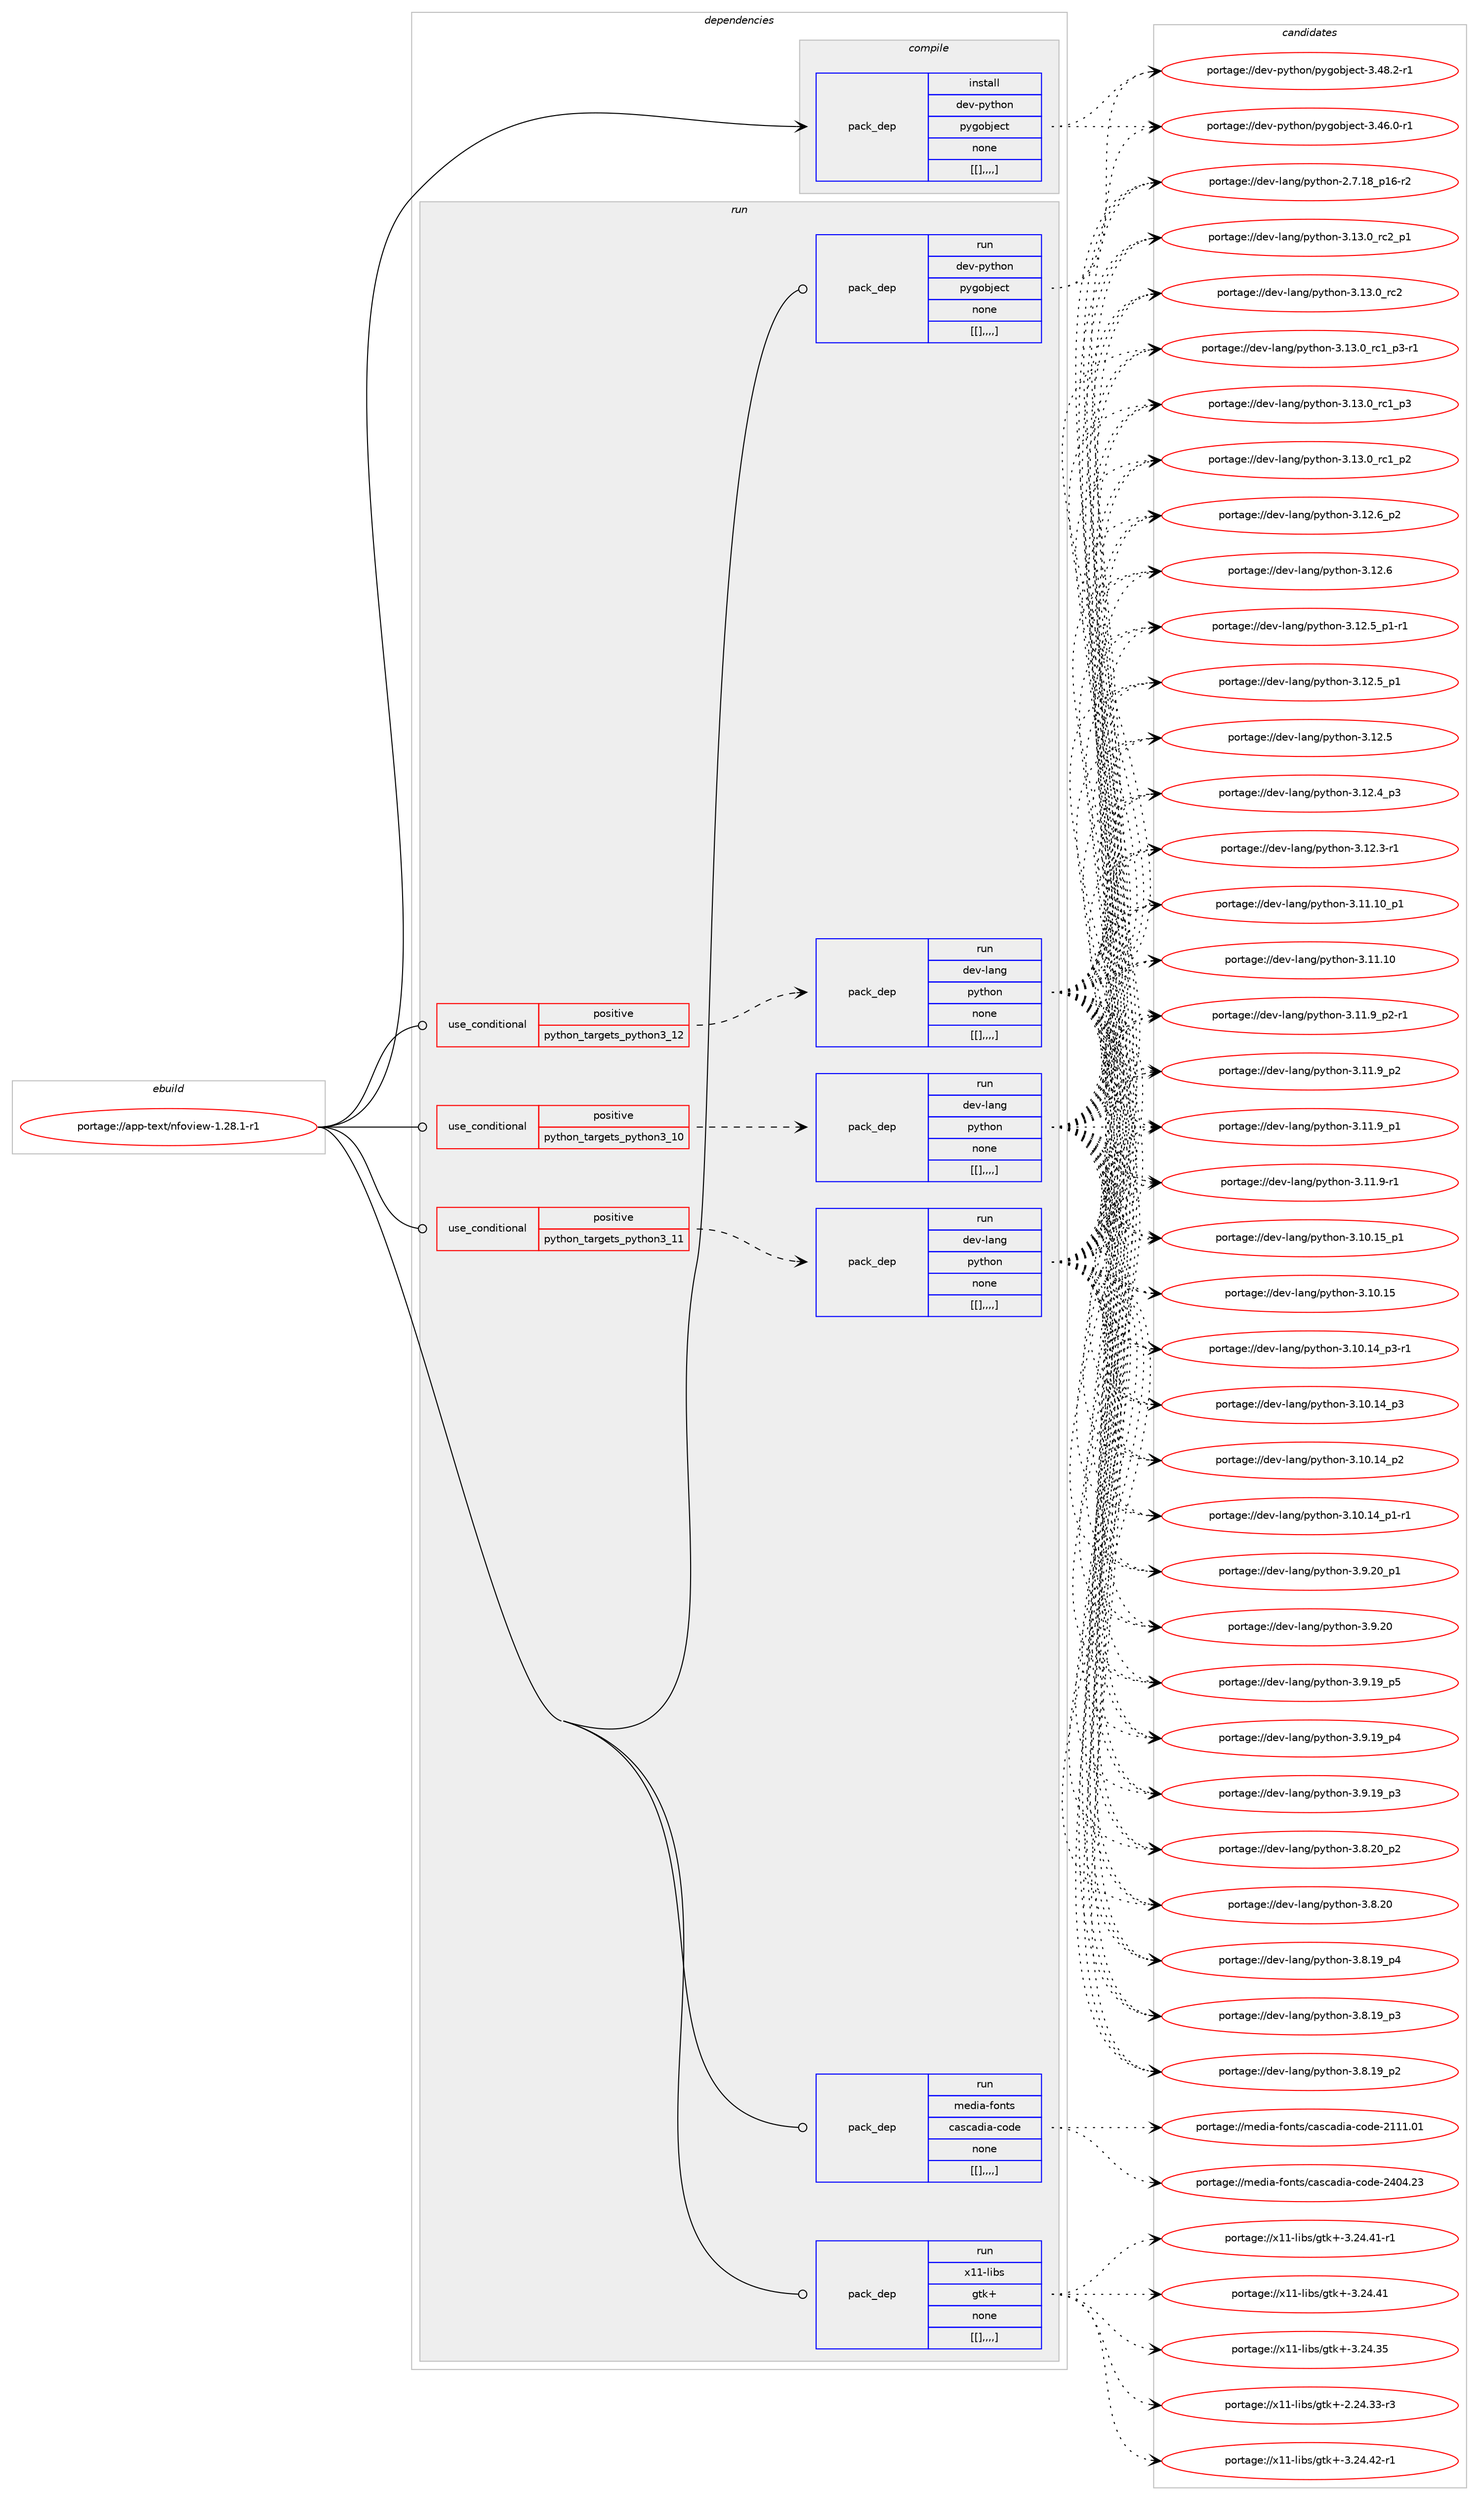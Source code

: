 digraph prolog {

# *************
# Graph options
# *************

newrank=true;
concentrate=true;
compound=true;
graph [rankdir=LR,fontname=Helvetica,fontsize=10,ranksep=1.5];#, ranksep=2.5, nodesep=0.2];
edge  [arrowhead=vee];
node  [fontname=Helvetica,fontsize=10];

# **********
# The ebuild
# **********

subgraph cluster_leftcol {
color=gray;
label=<<i>ebuild</i>>;
id [label="portage://app-text/nfoview-1.28.1-r1", color=red, width=4, href="../app-text/nfoview-1.28.1-r1.svg"];
}

# ****************
# The dependencies
# ****************

subgraph cluster_midcol {
color=gray;
label=<<i>dependencies</i>>;
subgraph cluster_compile {
fillcolor="#eeeeee";
style=filled;
label=<<i>compile</i>>;
subgraph pack40422 {
dependency56513 [label=<<TABLE BORDER="0" CELLBORDER="1" CELLSPACING="0" CELLPADDING="4" WIDTH="220"><TR><TD ROWSPAN="6" CELLPADDING="30">pack_dep</TD></TR><TR><TD WIDTH="110">install</TD></TR><TR><TD>dev-python</TD></TR><TR><TD>pygobject</TD></TR><TR><TD>none</TD></TR><TR><TD>[[],,,,]</TD></TR></TABLE>>, shape=none, color=blue];
}
id:e -> dependency56513:w [weight=20,style="solid",arrowhead="vee"];
}
subgraph cluster_compileandrun {
fillcolor="#eeeeee";
style=filled;
label=<<i>compile and run</i>>;
}
subgraph cluster_run {
fillcolor="#eeeeee";
style=filled;
label=<<i>run</i>>;
subgraph cond15590 {
dependency56514 [label=<<TABLE BORDER="0" CELLBORDER="1" CELLSPACING="0" CELLPADDING="4"><TR><TD ROWSPAN="3" CELLPADDING="10">use_conditional</TD></TR><TR><TD>positive</TD></TR><TR><TD>python_targets_python3_10</TD></TR></TABLE>>, shape=none, color=red];
subgraph pack40423 {
dependency56515 [label=<<TABLE BORDER="0" CELLBORDER="1" CELLSPACING="0" CELLPADDING="4" WIDTH="220"><TR><TD ROWSPAN="6" CELLPADDING="30">pack_dep</TD></TR><TR><TD WIDTH="110">run</TD></TR><TR><TD>dev-lang</TD></TR><TR><TD>python</TD></TR><TR><TD>none</TD></TR><TR><TD>[[],,,,]</TD></TR></TABLE>>, shape=none, color=blue];
}
dependency56514:e -> dependency56515:w [weight=20,style="dashed",arrowhead="vee"];
}
id:e -> dependency56514:w [weight=20,style="solid",arrowhead="odot"];
subgraph cond15591 {
dependency56516 [label=<<TABLE BORDER="0" CELLBORDER="1" CELLSPACING="0" CELLPADDING="4"><TR><TD ROWSPAN="3" CELLPADDING="10">use_conditional</TD></TR><TR><TD>positive</TD></TR><TR><TD>python_targets_python3_11</TD></TR></TABLE>>, shape=none, color=red];
subgraph pack40424 {
dependency56517 [label=<<TABLE BORDER="0" CELLBORDER="1" CELLSPACING="0" CELLPADDING="4" WIDTH="220"><TR><TD ROWSPAN="6" CELLPADDING="30">pack_dep</TD></TR><TR><TD WIDTH="110">run</TD></TR><TR><TD>dev-lang</TD></TR><TR><TD>python</TD></TR><TR><TD>none</TD></TR><TR><TD>[[],,,,]</TD></TR></TABLE>>, shape=none, color=blue];
}
dependency56516:e -> dependency56517:w [weight=20,style="dashed",arrowhead="vee"];
}
id:e -> dependency56516:w [weight=20,style="solid",arrowhead="odot"];
subgraph cond15592 {
dependency56518 [label=<<TABLE BORDER="0" CELLBORDER="1" CELLSPACING="0" CELLPADDING="4"><TR><TD ROWSPAN="3" CELLPADDING="10">use_conditional</TD></TR><TR><TD>positive</TD></TR><TR><TD>python_targets_python3_12</TD></TR></TABLE>>, shape=none, color=red];
subgraph pack40425 {
dependency56519 [label=<<TABLE BORDER="0" CELLBORDER="1" CELLSPACING="0" CELLPADDING="4" WIDTH="220"><TR><TD ROWSPAN="6" CELLPADDING="30">pack_dep</TD></TR><TR><TD WIDTH="110">run</TD></TR><TR><TD>dev-lang</TD></TR><TR><TD>python</TD></TR><TR><TD>none</TD></TR><TR><TD>[[],,,,]</TD></TR></TABLE>>, shape=none, color=blue];
}
dependency56518:e -> dependency56519:w [weight=20,style="dashed",arrowhead="vee"];
}
id:e -> dependency56518:w [weight=20,style="solid",arrowhead="odot"];
subgraph pack40426 {
dependency56520 [label=<<TABLE BORDER="0" CELLBORDER="1" CELLSPACING="0" CELLPADDING="4" WIDTH="220"><TR><TD ROWSPAN="6" CELLPADDING="30">pack_dep</TD></TR><TR><TD WIDTH="110">run</TD></TR><TR><TD>dev-python</TD></TR><TR><TD>pygobject</TD></TR><TR><TD>none</TD></TR><TR><TD>[[],,,,]</TD></TR></TABLE>>, shape=none, color=blue];
}
id:e -> dependency56520:w [weight=20,style="solid",arrowhead="odot"];
subgraph pack40427 {
dependency56521 [label=<<TABLE BORDER="0" CELLBORDER="1" CELLSPACING="0" CELLPADDING="4" WIDTH="220"><TR><TD ROWSPAN="6" CELLPADDING="30">pack_dep</TD></TR><TR><TD WIDTH="110">run</TD></TR><TR><TD>media-fonts</TD></TR><TR><TD>cascadia-code</TD></TR><TR><TD>none</TD></TR><TR><TD>[[],,,,]</TD></TR></TABLE>>, shape=none, color=blue];
}
id:e -> dependency56521:w [weight=20,style="solid",arrowhead="odot"];
subgraph pack40428 {
dependency56522 [label=<<TABLE BORDER="0" CELLBORDER="1" CELLSPACING="0" CELLPADDING="4" WIDTH="220"><TR><TD ROWSPAN="6" CELLPADDING="30">pack_dep</TD></TR><TR><TD WIDTH="110">run</TD></TR><TR><TD>x11-libs</TD></TR><TR><TD>gtk+</TD></TR><TR><TD>none</TD></TR><TR><TD>[[],,,,]</TD></TR></TABLE>>, shape=none, color=blue];
}
id:e -> dependency56522:w [weight=20,style="solid",arrowhead="odot"];
}
}

# **************
# The candidates
# **************

subgraph cluster_choices {
rank=same;
color=gray;
label=<<i>candidates</i>>;

subgraph choice40422 {
color=black;
nodesep=1;
choice10010111845112121116104111110471121211031119810610199116455146525646504511449 [label="portage://dev-python/pygobject-3.48.2-r1", color=red, width=4,href="../dev-python/pygobject-3.48.2-r1.svg"];
choice10010111845112121116104111110471121211031119810610199116455146525446484511449 [label="portage://dev-python/pygobject-3.46.0-r1", color=red, width=4,href="../dev-python/pygobject-3.46.0-r1.svg"];
dependency56513:e -> choice10010111845112121116104111110471121211031119810610199116455146525646504511449:w [style=dotted,weight="100"];
dependency56513:e -> choice10010111845112121116104111110471121211031119810610199116455146525446484511449:w [style=dotted,weight="100"];
}
subgraph choice40423 {
color=black;
nodesep=1;
choice100101118451089711010347112121116104111110455146495146489511499509511249 [label="portage://dev-lang/python-3.13.0_rc2_p1", color=red, width=4,href="../dev-lang/python-3.13.0_rc2_p1.svg"];
choice10010111845108971101034711212111610411111045514649514648951149950 [label="portage://dev-lang/python-3.13.0_rc2", color=red, width=4,href="../dev-lang/python-3.13.0_rc2.svg"];
choice1001011184510897110103471121211161041111104551464951464895114994995112514511449 [label="portage://dev-lang/python-3.13.0_rc1_p3-r1", color=red, width=4,href="../dev-lang/python-3.13.0_rc1_p3-r1.svg"];
choice100101118451089711010347112121116104111110455146495146489511499499511251 [label="portage://dev-lang/python-3.13.0_rc1_p3", color=red, width=4,href="../dev-lang/python-3.13.0_rc1_p3.svg"];
choice100101118451089711010347112121116104111110455146495146489511499499511250 [label="portage://dev-lang/python-3.13.0_rc1_p2", color=red, width=4,href="../dev-lang/python-3.13.0_rc1_p2.svg"];
choice100101118451089711010347112121116104111110455146495046549511250 [label="portage://dev-lang/python-3.12.6_p2", color=red, width=4,href="../dev-lang/python-3.12.6_p2.svg"];
choice10010111845108971101034711212111610411111045514649504654 [label="portage://dev-lang/python-3.12.6", color=red, width=4,href="../dev-lang/python-3.12.6.svg"];
choice1001011184510897110103471121211161041111104551464950465395112494511449 [label="portage://dev-lang/python-3.12.5_p1-r1", color=red, width=4,href="../dev-lang/python-3.12.5_p1-r1.svg"];
choice100101118451089711010347112121116104111110455146495046539511249 [label="portage://dev-lang/python-3.12.5_p1", color=red, width=4,href="../dev-lang/python-3.12.5_p1.svg"];
choice10010111845108971101034711212111610411111045514649504653 [label="portage://dev-lang/python-3.12.5", color=red, width=4,href="../dev-lang/python-3.12.5.svg"];
choice100101118451089711010347112121116104111110455146495046529511251 [label="portage://dev-lang/python-3.12.4_p3", color=red, width=4,href="../dev-lang/python-3.12.4_p3.svg"];
choice100101118451089711010347112121116104111110455146495046514511449 [label="portage://dev-lang/python-3.12.3-r1", color=red, width=4,href="../dev-lang/python-3.12.3-r1.svg"];
choice10010111845108971101034711212111610411111045514649494649489511249 [label="portage://dev-lang/python-3.11.10_p1", color=red, width=4,href="../dev-lang/python-3.11.10_p1.svg"];
choice1001011184510897110103471121211161041111104551464949464948 [label="portage://dev-lang/python-3.11.10", color=red, width=4,href="../dev-lang/python-3.11.10.svg"];
choice1001011184510897110103471121211161041111104551464949465795112504511449 [label="portage://dev-lang/python-3.11.9_p2-r1", color=red, width=4,href="../dev-lang/python-3.11.9_p2-r1.svg"];
choice100101118451089711010347112121116104111110455146494946579511250 [label="portage://dev-lang/python-3.11.9_p2", color=red, width=4,href="../dev-lang/python-3.11.9_p2.svg"];
choice100101118451089711010347112121116104111110455146494946579511249 [label="portage://dev-lang/python-3.11.9_p1", color=red, width=4,href="../dev-lang/python-3.11.9_p1.svg"];
choice100101118451089711010347112121116104111110455146494946574511449 [label="portage://dev-lang/python-3.11.9-r1", color=red, width=4,href="../dev-lang/python-3.11.9-r1.svg"];
choice10010111845108971101034711212111610411111045514649484649539511249 [label="portage://dev-lang/python-3.10.15_p1", color=red, width=4,href="../dev-lang/python-3.10.15_p1.svg"];
choice1001011184510897110103471121211161041111104551464948464953 [label="portage://dev-lang/python-3.10.15", color=red, width=4,href="../dev-lang/python-3.10.15.svg"];
choice100101118451089711010347112121116104111110455146494846495295112514511449 [label="portage://dev-lang/python-3.10.14_p3-r1", color=red, width=4,href="../dev-lang/python-3.10.14_p3-r1.svg"];
choice10010111845108971101034711212111610411111045514649484649529511251 [label="portage://dev-lang/python-3.10.14_p3", color=red, width=4,href="../dev-lang/python-3.10.14_p3.svg"];
choice10010111845108971101034711212111610411111045514649484649529511250 [label="portage://dev-lang/python-3.10.14_p2", color=red, width=4,href="../dev-lang/python-3.10.14_p2.svg"];
choice100101118451089711010347112121116104111110455146494846495295112494511449 [label="portage://dev-lang/python-3.10.14_p1-r1", color=red, width=4,href="../dev-lang/python-3.10.14_p1-r1.svg"];
choice100101118451089711010347112121116104111110455146574650489511249 [label="portage://dev-lang/python-3.9.20_p1", color=red, width=4,href="../dev-lang/python-3.9.20_p1.svg"];
choice10010111845108971101034711212111610411111045514657465048 [label="portage://dev-lang/python-3.9.20", color=red, width=4,href="../dev-lang/python-3.9.20.svg"];
choice100101118451089711010347112121116104111110455146574649579511253 [label="portage://dev-lang/python-3.9.19_p5", color=red, width=4,href="../dev-lang/python-3.9.19_p5.svg"];
choice100101118451089711010347112121116104111110455146574649579511252 [label="portage://dev-lang/python-3.9.19_p4", color=red, width=4,href="../dev-lang/python-3.9.19_p4.svg"];
choice100101118451089711010347112121116104111110455146574649579511251 [label="portage://dev-lang/python-3.9.19_p3", color=red, width=4,href="../dev-lang/python-3.9.19_p3.svg"];
choice100101118451089711010347112121116104111110455146564650489511250 [label="portage://dev-lang/python-3.8.20_p2", color=red, width=4,href="../dev-lang/python-3.8.20_p2.svg"];
choice10010111845108971101034711212111610411111045514656465048 [label="portage://dev-lang/python-3.8.20", color=red, width=4,href="../dev-lang/python-3.8.20.svg"];
choice100101118451089711010347112121116104111110455146564649579511252 [label="portage://dev-lang/python-3.8.19_p4", color=red, width=4,href="../dev-lang/python-3.8.19_p4.svg"];
choice100101118451089711010347112121116104111110455146564649579511251 [label="portage://dev-lang/python-3.8.19_p3", color=red, width=4,href="../dev-lang/python-3.8.19_p3.svg"];
choice100101118451089711010347112121116104111110455146564649579511250 [label="portage://dev-lang/python-3.8.19_p2", color=red, width=4,href="../dev-lang/python-3.8.19_p2.svg"];
choice100101118451089711010347112121116104111110455046554649569511249544511450 [label="portage://dev-lang/python-2.7.18_p16-r2", color=red, width=4,href="../dev-lang/python-2.7.18_p16-r2.svg"];
dependency56515:e -> choice100101118451089711010347112121116104111110455146495146489511499509511249:w [style=dotted,weight="100"];
dependency56515:e -> choice10010111845108971101034711212111610411111045514649514648951149950:w [style=dotted,weight="100"];
dependency56515:e -> choice1001011184510897110103471121211161041111104551464951464895114994995112514511449:w [style=dotted,weight="100"];
dependency56515:e -> choice100101118451089711010347112121116104111110455146495146489511499499511251:w [style=dotted,weight="100"];
dependency56515:e -> choice100101118451089711010347112121116104111110455146495146489511499499511250:w [style=dotted,weight="100"];
dependency56515:e -> choice100101118451089711010347112121116104111110455146495046549511250:w [style=dotted,weight="100"];
dependency56515:e -> choice10010111845108971101034711212111610411111045514649504654:w [style=dotted,weight="100"];
dependency56515:e -> choice1001011184510897110103471121211161041111104551464950465395112494511449:w [style=dotted,weight="100"];
dependency56515:e -> choice100101118451089711010347112121116104111110455146495046539511249:w [style=dotted,weight="100"];
dependency56515:e -> choice10010111845108971101034711212111610411111045514649504653:w [style=dotted,weight="100"];
dependency56515:e -> choice100101118451089711010347112121116104111110455146495046529511251:w [style=dotted,weight="100"];
dependency56515:e -> choice100101118451089711010347112121116104111110455146495046514511449:w [style=dotted,weight="100"];
dependency56515:e -> choice10010111845108971101034711212111610411111045514649494649489511249:w [style=dotted,weight="100"];
dependency56515:e -> choice1001011184510897110103471121211161041111104551464949464948:w [style=dotted,weight="100"];
dependency56515:e -> choice1001011184510897110103471121211161041111104551464949465795112504511449:w [style=dotted,weight="100"];
dependency56515:e -> choice100101118451089711010347112121116104111110455146494946579511250:w [style=dotted,weight="100"];
dependency56515:e -> choice100101118451089711010347112121116104111110455146494946579511249:w [style=dotted,weight="100"];
dependency56515:e -> choice100101118451089711010347112121116104111110455146494946574511449:w [style=dotted,weight="100"];
dependency56515:e -> choice10010111845108971101034711212111610411111045514649484649539511249:w [style=dotted,weight="100"];
dependency56515:e -> choice1001011184510897110103471121211161041111104551464948464953:w [style=dotted,weight="100"];
dependency56515:e -> choice100101118451089711010347112121116104111110455146494846495295112514511449:w [style=dotted,weight="100"];
dependency56515:e -> choice10010111845108971101034711212111610411111045514649484649529511251:w [style=dotted,weight="100"];
dependency56515:e -> choice10010111845108971101034711212111610411111045514649484649529511250:w [style=dotted,weight="100"];
dependency56515:e -> choice100101118451089711010347112121116104111110455146494846495295112494511449:w [style=dotted,weight="100"];
dependency56515:e -> choice100101118451089711010347112121116104111110455146574650489511249:w [style=dotted,weight="100"];
dependency56515:e -> choice10010111845108971101034711212111610411111045514657465048:w [style=dotted,weight="100"];
dependency56515:e -> choice100101118451089711010347112121116104111110455146574649579511253:w [style=dotted,weight="100"];
dependency56515:e -> choice100101118451089711010347112121116104111110455146574649579511252:w [style=dotted,weight="100"];
dependency56515:e -> choice100101118451089711010347112121116104111110455146574649579511251:w [style=dotted,weight="100"];
dependency56515:e -> choice100101118451089711010347112121116104111110455146564650489511250:w [style=dotted,weight="100"];
dependency56515:e -> choice10010111845108971101034711212111610411111045514656465048:w [style=dotted,weight="100"];
dependency56515:e -> choice100101118451089711010347112121116104111110455146564649579511252:w [style=dotted,weight="100"];
dependency56515:e -> choice100101118451089711010347112121116104111110455146564649579511251:w [style=dotted,weight="100"];
dependency56515:e -> choice100101118451089711010347112121116104111110455146564649579511250:w [style=dotted,weight="100"];
dependency56515:e -> choice100101118451089711010347112121116104111110455046554649569511249544511450:w [style=dotted,weight="100"];
}
subgraph choice40424 {
color=black;
nodesep=1;
choice100101118451089711010347112121116104111110455146495146489511499509511249 [label="portage://dev-lang/python-3.13.0_rc2_p1", color=red, width=4,href="../dev-lang/python-3.13.0_rc2_p1.svg"];
choice10010111845108971101034711212111610411111045514649514648951149950 [label="portage://dev-lang/python-3.13.0_rc2", color=red, width=4,href="../dev-lang/python-3.13.0_rc2.svg"];
choice1001011184510897110103471121211161041111104551464951464895114994995112514511449 [label="portage://dev-lang/python-3.13.0_rc1_p3-r1", color=red, width=4,href="../dev-lang/python-3.13.0_rc1_p3-r1.svg"];
choice100101118451089711010347112121116104111110455146495146489511499499511251 [label="portage://dev-lang/python-3.13.0_rc1_p3", color=red, width=4,href="../dev-lang/python-3.13.0_rc1_p3.svg"];
choice100101118451089711010347112121116104111110455146495146489511499499511250 [label="portage://dev-lang/python-3.13.0_rc1_p2", color=red, width=4,href="../dev-lang/python-3.13.0_rc1_p2.svg"];
choice100101118451089711010347112121116104111110455146495046549511250 [label="portage://dev-lang/python-3.12.6_p2", color=red, width=4,href="../dev-lang/python-3.12.6_p2.svg"];
choice10010111845108971101034711212111610411111045514649504654 [label="portage://dev-lang/python-3.12.6", color=red, width=4,href="../dev-lang/python-3.12.6.svg"];
choice1001011184510897110103471121211161041111104551464950465395112494511449 [label="portage://dev-lang/python-3.12.5_p1-r1", color=red, width=4,href="../dev-lang/python-3.12.5_p1-r1.svg"];
choice100101118451089711010347112121116104111110455146495046539511249 [label="portage://dev-lang/python-3.12.5_p1", color=red, width=4,href="../dev-lang/python-3.12.5_p1.svg"];
choice10010111845108971101034711212111610411111045514649504653 [label="portage://dev-lang/python-3.12.5", color=red, width=4,href="../dev-lang/python-3.12.5.svg"];
choice100101118451089711010347112121116104111110455146495046529511251 [label="portage://dev-lang/python-3.12.4_p3", color=red, width=4,href="../dev-lang/python-3.12.4_p3.svg"];
choice100101118451089711010347112121116104111110455146495046514511449 [label="portage://dev-lang/python-3.12.3-r1", color=red, width=4,href="../dev-lang/python-3.12.3-r1.svg"];
choice10010111845108971101034711212111610411111045514649494649489511249 [label="portage://dev-lang/python-3.11.10_p1", color=red, width=4,href="../dev-lang/python-3.11.10_p1.svg"];
choice1001011184510897110103471121211161041111104551464949464948 [label="portage://dev-lang/python-3.11.10", color=red, width=4,href="../dev-lang/python-3.11.10.svg"];
choice1001011184510897110103471121211161041111104551464949465795112504511449 [label="portage://dev-lang/python-3.11.9_p2-r1", color=red, width=4,href="../dev-lang/python-3.11.9_p2-r1.svg"];
choice100101118451089711010347112121116104111110455146494946579511250 [label="portage://dev-lang/python-3.11.9_p2", color=red, width=4,href="../dev-lang/python-3.11.9_p2.svg"];
choice100101118451089711010347112121116104111110455146494946579511249 [label="portage://dev-lang/python-3.11.9_p1", color=red, width=4,href="../dev-lang/python-3.11.9_p1.svg"];
choice100101118451089711010347112121116104111110455146494946574511449 [label="portage://dev-lang/python-3.11.9-r1", color=red, width=4,href="../dev-lang/python-3.11.9-r1.svg"];
choice10010111845108971101034711212111610411111045514649484649539511249 [label="portage://dev-lang/python-3.10.15_p1", color=red, width=4,href="../dev-lang/python-3.10.15_p1.svg"];
choice1001011184510897110103471121211161041111104551464948464953 [label="portage://dev-lang/python-3.10.15", color=red, width=4,href="../dev-lang/python-3.10.15.svg"];
choice100101118451089711010347112121116104111110455146494846495295112514511449 [label="portage://dev-lang/python-3.10.14_p3-r1", color=red, width=4,href="../dev-lang/python-3.10.14_p3-r1.svg"];
choice10010111845108971101034711212111610411111045514649484649529511251 [label="portage://dev-lang/python-3.10.14_p3", color=red, width=4,href="../dev-lang/python-3.10.14_p3.svg"];
choice10010111845108971101034711212111610411111045514649484649529511250 [label="portage://dev-lang/python-3.10.14_p2", color=red, width=4,href="../dev-lang/python-3.10.14_p2.svg"];
choice100101118451089711010347112121116104111110455146494846495295112494511449 [label="portage://dev-lang/python-3.10.14_p1-r1", color=red, width=4,href="../dev-lang/python-3.10.14_p1-r1.svg"];
choice100101118451089711010347112121116104111110455146574650489511249 [label="portage://dev-lang/python-3.9.20_p1", color=red, width=4,href="../dev-lang/python-3.9.20_p1.svg"];
choice10010111845108971101034711212111610411111045514657465048 [label="portage://dev-lang/python-3.9.20", color=red, width=4,href="../dev-lang/python-3.9.20.svg"];
choice100101118451089711010347112121116104111110455146574649579511253 [label="portage://dev-lang/python-3.9.19_p5", color=red, width=4,href="../dev-lang/python-3.9.19_p5.svg"];
choice100101118451089711010347112121116104111110455146574649579511252 [label="portage://dev-lang/python-3.9.19_p4", color=red, width=4,href="../dev-lang/python-3.9.19_p4.svg"];
choice100101118451089711010347112121116104111110455146574649579511251 [label="portage://dev-lang/python-3.9.19_p3", color=red, width=4,href="../dev-lang/python-3.9.19_p3.svg"];
choice100101118451089711010347112121116104111110455146564650489511250 [label="portage://dev-lang/python-3.8.20_p2", color=red, width=4,href="../dev-lang/python-3.8.20_p2.svg"];
choice10010111845108971101034711212111610411111045514656465048 [label="portage://dev-lang/python-3.8.20", color=red, width=4,href="../dev-lang/python-3.8.20.svg"];
choice100101118451089711010347112121116104111110455146564649579511252 [label="portage://dev-lang/python-3.8.19_p4", color=red, width=4,href="../dev-lang/python-3.8.19_p4.svg"];
choice100101118451089711010347112121116104111110455146564649579511251 [label="portage://dev-lang/python-3.8.19_p3", color=red, width=4,href="../dev-lang/python-3.8.19_p3.svg"];
choice100101118451089711010347112121116104111110455146564649579511250 [label="portage://dev-lang/python-3.8.19_p2", color=red, width=4,href="../dev-lang/python-3.8.19_p2.svg"];
choice100101118451089711010347112121116104111110455046554649569511249544511450 [label="portage://dev-lang/python-2.7.18_p16-r2", color=red, width=4,href="../dev-lang/python-2.7.18_p16-r2.svg"];
dependency56517:e -> choice100101118451089711010347112121116104111110455146495146489511499509511249:w [style=dotted,weight="100"];
dependency56517:e -> choice10010111845108971101034711212111610411111045514649514648951149950:w [style=dotted,weight="100"];
dependency56517:e -> choice1001011184510897110103471121211161041111104551464951464895114994995112514511449:w [style=dotted,weight="100"];
dependency56517:e -> choice100101118451089711010347112121116104111110455146495146489511499499511251:w [style=dotted,weight="100"];
dependency56517:e -> choice100101118451089711010347112121116104111110455146495146489511499499511250:w [style=dotted,weight="100"];
dependency56517:e -> choice100101118451089711010347112121116104111110455146495046549511250:w [style=dotted,weight="100"];
dependency56517:e -> choice10010111845108971101034711212111610411111045514649504654:w [style=dotted,weight="100"];
dependency56517:e -> choice1001011184510897110103471121211161041111104551464950465395112494511449:w [style=dotted,weight="100"];
dependency56517:e -> choice100101118451089711010347112121116104111110455146495046539511249:w [style=dotted,weight="100"];
dependency56517:e -> choice10010111845108971101034711212111610411111045514649504653:w [style=dotted,weight="100"];
dependency56517:e -> choice100101118451089711010347112121116104111110455146495046529511251:w [style=dotted,weight="100"];
dependency56517:e -> choice100101118451089711010347112121116104111110455146495046514511449:w [style=dotted,weight="100"];
dependency56517:e -> choice10010111845108971101034711212111610411111045514649494649489511249:w [style=dotted,weight="100"];
dependency56517:e -> choice1001011184510897110103471121211161041111104551464949464948:w [style=dotted,weight="100"];
dependency56517:e -> choice1001011184510897110103471121211161041111104551464949465795112504511449:w [style=dotted,weight="100"];
dependency56517:e -> choice100101118451089711010347112121116104111110455146494946579511250:w [style=dotted,weight="100"];
dependency56517:e -> choice100101118451089711010347112121116104111110455146494946579511249:w [style=dotted,weight="100"];
dependency56517:e -> choice100101118451089711010347112121116104111110455146494946574511449:w [style=dotted,weight="100"];
dependency56517:e -> choice10010111845108971101034711212111610411111045514649484649539511249:w [style=dotted,weight="100"];
dependency56517:e -> choice1001011184510897110103471121211161041111104551464948464953:w [style=dotted,weight="100"];
dependency56517:e -> choice100101118451089711010347112121116104111110455146494846495295112514511449:w [style=dotted,weight="100"];
dependency56517:e -> choice10010111845108971101034711212111610411111045514649484649529511251:w [style=dotted,weight="100"];
dependency56517:e -> choice10010111845108971101034711212111610411111045514649484649529511250:w [style=dotted,weight="100"];
dependency56517:e -> choice100101118451089711010347112121116104111110455146494846495295112494511449:w [style=dotted,weight="100"];
dependency56517:e -> choice100101118451089711010347112121116104111110455146574650489511249:w [style=dotted,weight="100"];
dependency56517:e -> choice10010111845108971101034711212111610411111045514657465048:w [style=dotted,weight="100"];
dependency56517:e -> choice100101118451089711010347112121116104111110455146574649579511253:w [style=dotted,weight="100"];
dependency56517:e -> choice100101118451089711010347112121116104111110455146574649579511252:w [style=dotted,weight="100"];
dependency56517:e -> choice100101118451089711010347112121116104111110455146574649579511251:w [style=dotted,weight="100"];
dependency56517:e -> choice100101118451089711010347112121116104111110455146564650489511250:w [style=dotted,weight="100"];
dependency56517:e -> choice10010111845108971101034711212111610411111045514656465048:w [style=dotted,weight="100"];
dependency56517:e -> choice100101118451089711010347112121116104111110455146564649579511252:w [style=dotted,weight="100"];
dependency56517:e -> choice100101118451089711010347112121116104111110455146564649579511251:w [style=dotted,weight="100"];
dependency56517:e -> choice100101118451089711010347112121116104111110455146564649579511250:w [style=dotted,weight="100"];
dependency56517:e -> choice100101118451089711010347112121116104111110455046554649569511249544511450:w [style=dotted,weight="100"];
}
subgraph choice40425 {
color=black;
nodesep=1;
choice100101118451089711010347112121116104111110455146495146489511499509511249 [label="portage://dev-lang/python-3.13.0_rc2_p1", color=red, width=4,href="../dev-lang/python-3.13.0_rc2_p1.svg"];
choice10010111845108971101034711212111610411111045514649514648951149950 [label="portage://dev-lang/python-3.13.0_rc2", color=red, width=4,href="../dev-lang/python-3.13.0_rc2.svg"];
choice1001011184510897110103471121211161041111104551464951464895114994995112514511449 [label="portage://dev-lang/python-3.13.0_rc1_p3-r1", color=red, width=4,href="../dev-lang/python-3.13.0_rc1_p3-r1.svg"];
choice100101118451089711010347112121116104111110455146495146489511499499511251 [label="portage://dev-lang/python-3.13.0_rc1_p3", color=red, width=4,href="../dev-lang/python-3.13.0_rc1_p3.svg"];
choice100101118451089711010347112121116104111110455146495146489511499499511250 [label="portage://dev-lang/python-3.13.0_rc1_p2", color=red, width=4,href="../dev-lang/python-3.13.0_rc1_p2.svg"];
choice100101118451089711010347112121116104111110455146495046549511250 [label="portage://dev-lang/python-3.12.6_p2", color=red, width=4,href="../dev-lang/python-3.12.6_p2.svg"];
choice10010111845108971101034711212111610411111045514649504654 [label="portage://dev-lang/python-3.12.6", color=red, width=4,href="../dev-lang/python-3.12.6.svg"];
choice1001011184510897110103471121211161041111104551464950465395112494511449 [label="portage://dev-lang/python-3.12.5_p1-r1", color=red, width=4,href="../dev-lang/python-3.12.5_p1-r1.svg"];
choice100101118451089711010347112121116104111110455146495046539511249 [label="portage://dev-lang/python-3.12.5_p1", color=red, width=4,href="../dev-lang/python-3.12.5_p1.svg"];
choice10010111845108971101034711212111610411111045514649504653 [label="portage://dev-lang/python-3.12.5", color=red, width=4,href="../dev-lang/python-3.12.5.svg"];
choice100101118451089711010347112121116104111110455146495046529511251 [label="portage://dev-lang/python-3.12.4_p3", color=red, width=4,href="../dev-lang/python-3.12.4_p3.svg"];
choice100101118451089711010347112121116104111110455146495046514511449 [label="portage://dev-lang/python-3.12.3-r1", color=red, width=4,href="../dev-lang/python-3.12.3-r1.svg"];
choice10010111845108971101034711212111610411111045514649494649489511249 [label="portage://dev-lang/python-3.11.10_p1", color=red, width=4,href="../dev-lang/python-3.11.10_p1.svg"];
choice1001011184510897110103471121211161041111104551464949464948 [label="portage://dev-lang/python-3.11.10", color=red, width=4,href="../dev-lang/python-3.11.10.svg"];
choice1001011184510897110103471121211161041111104551464949465795112504511449 [label="portage://dev-lang/python-3.11.9_p2-r1", color=red, width=4,href="../dev-lang/python-3.11.9_p2-r1.svg"];
choice100101118451089711010347112121116104111110455146494946579511250 [label="portage://dev-lang/python-3.11.9_p2", color=red, width=4,href="../dev-lang/python-3.11.9_p2.svg"];
choice100101118451089711010347112121116104111110455146494946579511249 [label="portage://dev-lang/python-3.11.9_p1", color=red, width=4,href="../dev-lang/python-3.11.9_p1.svg"];
choice100101118451089711010347112121116104111110455146494946574511449 [label="portage://dev-lang/python-3.11.9-r1", color=red, width=4,href="../dev-lang/python-3.11.9-r1.svg"];
choice10010111845108971101034711212111610411111045514649484649539511249 [label="portage://dev-lang/python-3.10.15_p1", color=red, width=4,href="../dev-lang/python-3.10.15_p1.svg"];
choice1001011184510897110103471121211161041111104551464948464953 [label="portage://dev-lang/python-3.10.15", color=red, width=4,href="../dev-lang/python-3.10.15.svg"];
choice100101118451089711010347112121116104111110455146494846495295112514511449 [label="portage://dev-lang/python-3.10.14_p3-r1", color=red, width=4,href="../dev-lang/python-3.10.14_p3-r1.svg"];
choice10010111845108971101034711212111610411111045514649484649529511251 [label="portage://dev-lang/python-3.10.14_p3", color=red, width=4,href="../dev-lang/python-3.10.14_p3.svg"];
choice10010111845108971101034711212111610411111045514649484649529511250 [label="portage://dev-lang/python-3.10.14_p2", color=red, width=4,href="../dev-lang/python-3.10.14_p2.svg"];
choice100101118451089711010347112121116104111110455146494846495295112494511449 [label="portage://dev-lang/python-3.10.14_p1-r1", color=red, width=4,href="../dev-lang/python-3.10.14_p1-r1.svg"];
choice100101118451089711010347112121116104111110455146574650489511249 [label="portage://dev-lang/python-3.9.20_p1", color=red, width=4,href="../dev-lang/python-3.9.20_p1.svg"];
choice10010111845108971101034711212111610411111045514657465048 [label="portage://dev-lang/python-3.9.20", color=red, width=4,href="../dev-lang/python-3.9.20.svg"];
choice100101118451089711010347112121116104111110455146574649579511253 [label="portage://dev-lang/python-3.9.19_p5", color=red, width=4,href="../dev-lang/python-3.9.19_p5.svg"];
choice100101118451089711010347112121116104111110455146574649579511252 [label="portage://dev-lang/python-3.9.19_p4", color=red, width=4,href="../dev-lang/python-3.9.19_p4.svg"];
choice100101118451089711010347112121116104111110455146574649579511251 [label="portage://dev-lang/python-3.9.19_p3", color=red, width=4,href="../dev-lang/python-3.9.19_p3.svg"];
choice100101118451089711010347112121116104111110455146564650489511250 [label="portage://dev-lang/python-3.8.20_p2", color=red, width=4,href="../dev-lang/python-3.8.20_p2.svg"];
choice10010111845108971101034711212111610411111045514656465048 [label="portage://dev-lang/python-3.8.20", color=red, width=4,href="../dev-lang/python-3.8.20.svg"];
choice100101118451089711010347112121116104111110455146564649579511252 [label="portage://dev-lang/python-3.8.19_p4", color=red, width=4,href="../dev-lang/python-3.8.19_p4.svg"];
choice100101118451089711010347112121116104111110455146564649579511251 [label="portage://dev-lang/python-3.8.19_p3", color=red, width=4,href="../dev-lang/python-3.8.19_p3.svg"];
choice100101118451089711010347112121116104111110455146564649579511250 [label="portage://dev-lang/python-3.8.19_p2", color=red, width=4,href="../dev-lang/python-3.8.19_p2.svg"];
choice100101118451089711010347112121116104111110455046554649569511249544511450 [label="portage://dev-lang/python-2.7.18_p16-r2", color=red, width=4,href="../dev-lang/python-2.7.18_p16-r2.svg"];
dependency56519:e -> choice100101118451089711010347112121116104111110455146495146489511499509511249:w [style=dotted,weight="100"];
dependency56519:e -> choice10010111845108971101034711212111610411111045514649514648951149950:w [style=dotted,weight="100"];
dependency56519:e -> choice1001011184510897110103471121211161041111104551464951464895114994995112514511449:w [style=dotted,weight="100"];
dependency56519:e -> choice100101118451089711010347112121116104111110455146495146489511499499511251:w [style=dotted,weight="100"];
dependency56519:e -> choice100101118451089711010347112121116104111110455146495146489511499499511250:w [style=dotted,weight="100"];
dependency56519:e -> choice100101118451089711010347112121116104111110455146495046549511250:w [style=dotted,weight="100"];
dependency56519:e -> choice10010111845108971101034711212111610411111045514649504654:w [style=dotted,weight="100"];
dependency56519:e -> choice1001011184510897110103471121211161041111104551464950465395112494511449:w [style=dotted,weight="100"];
dependency56519:e -> choice100101118451089711010347112121116104111110455146495046539511249:w [style=dotted,weight="100"];
dependency56519:e -> choice10010111845108971101034711212111610411111045514649504653:w [style=dotted,weight="100"];
dependency56519:e -> choice100101118451089711010347112121116104111110455146495046529511251:w [style=dotted,weight="100"];
dependency56519:e -> choice100101118451089711010347112121116104111110455146495046514511449:w [style=dotted,weight="100"];
dependency56519:e -> choice10010111845108971101034711212111610411111045514649494649489511249:w [style=dotted,weight="100"];
dependency56519:e -> choice1001011184510897110103471121211161041111104551464949464948:w [style=dotted,weight="100"];
dependency56519:e -> choice1001011184510897110103471121211161041111104551464949465795112504511449:w [style=dotted,weight="100"];
dependency56519:e -> choice100101118451089711010347112121116104111110455146494946579511250:w [style=dotted,weight="100"];
dependency56519:e -> choice100101118451089711010347112121116104111110455146494946579511249:w [style=dotted,weight="100"];
dependency56519:e -> choice100101118451089711010347112121116104111110455146494946574511449:w [style=dotted,weight="100"];
dependency56519:e -> choice10010111845108971101034711212111610411111045514649484649539511249:w [style=dotted,weight="100"];
dependency56519:e -> choice1001011184510897110103471121211161041111104551464948464953:w [style=dotted,weight="100"];
dependency56519:e -> choice100101118451089711010347112121116104111110455146494846495295112514511449:w [style=dotted,weight="100"];
dependency56519:e -> choice10010111845108971101034711212111610411111045514649484649529511251:w [style=dotted,weight="100"];
dependency56519:e -> choice10010111845108971101034711212111610411111045514649484649529511250:w [style=dotted,weight="100"];
dependency56519:e -> choice100101118451089711010347112121116104111110455146494846495295112494511449:w [style=dotted,weight="100"];
dependency56519:e -> choice100101118451089711010347112121116104111110455146574650489511249:w [style=dotted,weight="100"];
dependency56519:e -> choice10010111845108971101034711212111610411111045514657465048:w [style=dotted,weight="100"];
dependency56519:e -> choice100101118451089711010347112121116104111110455146574649579511253:w [style=dotted,weight="100"];
dependency56519:e -> choice100101118451089711010347112121116104111110455146574649579511252:w [style=dotted,weight="100"];
dependency56519:e -> choice100101118451089711010347112121116104111110455146574649579511251:w [style=dotted,weight="100"];
dependency56519:e -> choice100101118451089711010347112121116104111110455146564650489511250:w [style=dotted,weight="100"];
dependency56519:e -> choice10010111845108971101034711212111610411111045514656465048:w [style=dotted,weight="100"];
dependency56519:e -> choice100101118451089711010347112121116104111110455146564649579511252:w [style=dotted,weight="100"];
dependency56519:e -> choice100101118451089711010347112121116104111110455146564649579511251:w [style=dotted,weight="100"];
dependency56519:e -> choice100101118451089711010347112121116104111110455146564649579511250:w [style=dotted,weight="100"];
dependency56519:e -> choice100101118451089711010347112121116104111110455046554649569511249544511450:w [style=dotted,weight="100"];
}
subgraph choice40426 {
color=black;
nodesep=1;
choice10010111845112121116104111110471121211031119810610199116455146525646504511449 [label="portage://dev-python/pygobject-3.48.2-r1", color=red, width=4,href="../dev-python/pygobject-3.48.2-r1.svg"];
choice10010111845112121116104111110471121211031119810610199116455146525446484511449 [label="portage://dev-python/pygobject-3.46.0-r1", color=red, width=4,href="../dev-python/pygobject-3.46.0-r1.svg"];
dependency56520:e -> choice10010111845112121116104111110471121211031119810610199116455146525646504511449:w [style=dotted,weight="100"];
dependency56520:e -> choice10010111845112121116104111110471121211031119810610199116455146525446484511449:w [style=dotted,weight="100"];
}
subgraph choice40427 {
color=black;
nodesep=1;
choice109101100105974510211111011611547999711599971001059745991111001014550524852465051 [label="portage://media-fonts/cascadia-code-2404.23", color=red, width=4,href="../media-fonts/cascadia-code-2404.23.svg"];
choice109101100105974510211111011611547999711599971001059745991111001014550494949464849 [label="portage://media-fonts/cascadia-code-2111.01", color=red, width=4,href="../media-fonts/cascadia-code-2111.01.svg"];
dependency56521:e -> choice109101100105974510211111011611547999711599971001059745991111001014550524852465051:w [style=dotted,weight="100"];
dependency56521:e -> choice109101100105974510211111011611547999711599971001059745991111001014550494949464849:w [style=dotted,weight="100"];
}
subgraph choice40428 {
color=black;
nodesep=1;
choice12049494510810598115471031161074345514650524652504511449 [label="portage://x11-libs/gtk+-3.24.42-r1", color=red, width=4,href="../x11-libs/gtk+-3.24.42-r1.svg"];
choice12049494510810598115471031161074345514650524652494511449 [label="portage://x11-libs/gtk+-3.24.41-r1", color=red, width=4,href="../x11-libs/gtk+-3.24.41-r1.svg"];
choice1204949451081059811547103116107434551465052465249 [label="portage://x11-libs/gtk+-3.24.41", color=red, width=4,href="../x11-libs/gtk+-3.24.41.svg"];
choice1204949451081059811547103116107434551465052465153 [label="portage://x11-libs/gtk+-3.24.35", color=red, width=4,href="../x11-libs/gtk+-3.24.35.svg"];
choice12049494510810598115471031161074345504650524651514511451 [label="portage://x11-libs/gtk+-2.24.33-r3", color=red, width=4,href="../x11-libs/gtk+-2.24.33-r3.svg"];
dependency56522:e -> choice12049494510810598115471031161074345514650524652504511449:w [style=dotted,weight="100"];
dependency56522:e -> choice12049494510810598115471031161074345514650524652494511449:w [style=dotted,weight="100"];
dependency56522:e -> choice1204949451081059811547103116107434551465052465249:w [style=dotted,weight="100"];
dependency56522:e -> choice1204949451081059811547103116107434551465052465153:w [style=dotted,weight="100"];
dependency56522:e -> choice12049494510810598115471031161074345504650524651514511451:w [style=dotted,weight="100"];
}
}

}
